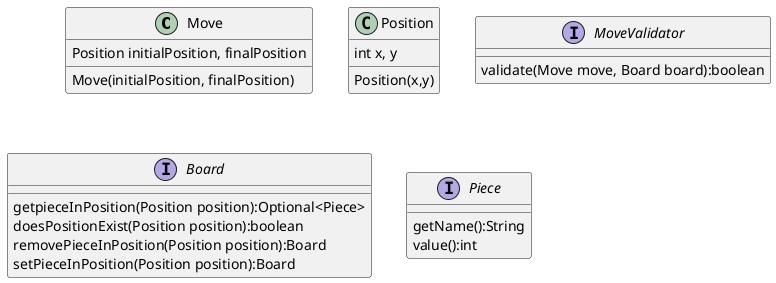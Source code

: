 @startuml Chess
class Move
Move : Position initialPosition, finalPosition
Move : Move(initialPosition, finalPosition)

class Position
Position : int x, y
Position : Position(x,y)

interface MoveValidator
MoveValidator : validate(Move move, Board board):boolean

' Piece Handler
interface Board
Board : getpieceInPosition(Position position):Optional<Piece>
Board : doesPositionExist(Position position):boolean
Board : removePieceInPosition(Position position):Board
Board : setPieceInPosition(Position position):Board

interface Piece
Piece : getName():String
Piece : value():int


@enduml